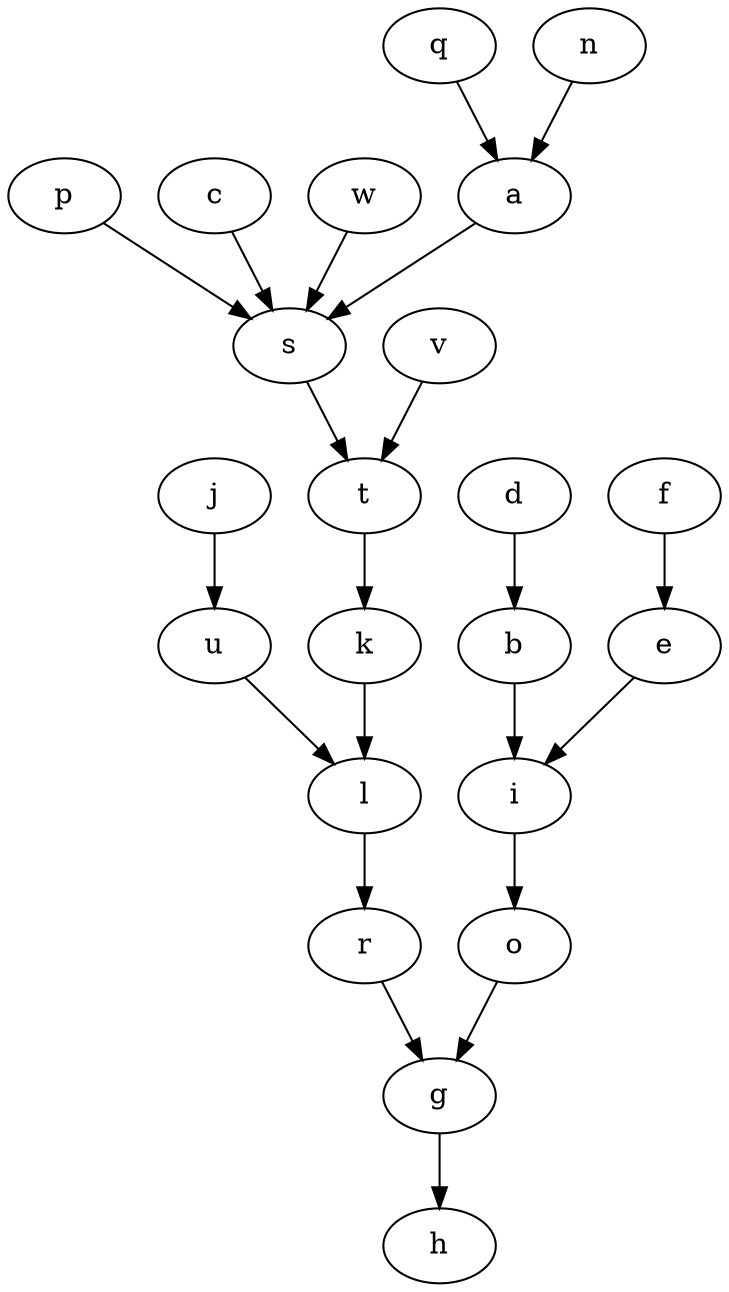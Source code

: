 digraph intersection {
  o -> g
  s -> t
  i -> o
  l -> r
  p -> s
  c -> s
  u -> l
  v -> t
  w -> s
  q -> a
  a -> s
  j -> u
  k -> l
  t -> k
  r -> g
  b -> i
  e -> i
  n -> a
  d -> b
  f -> e
  g -> h
}

